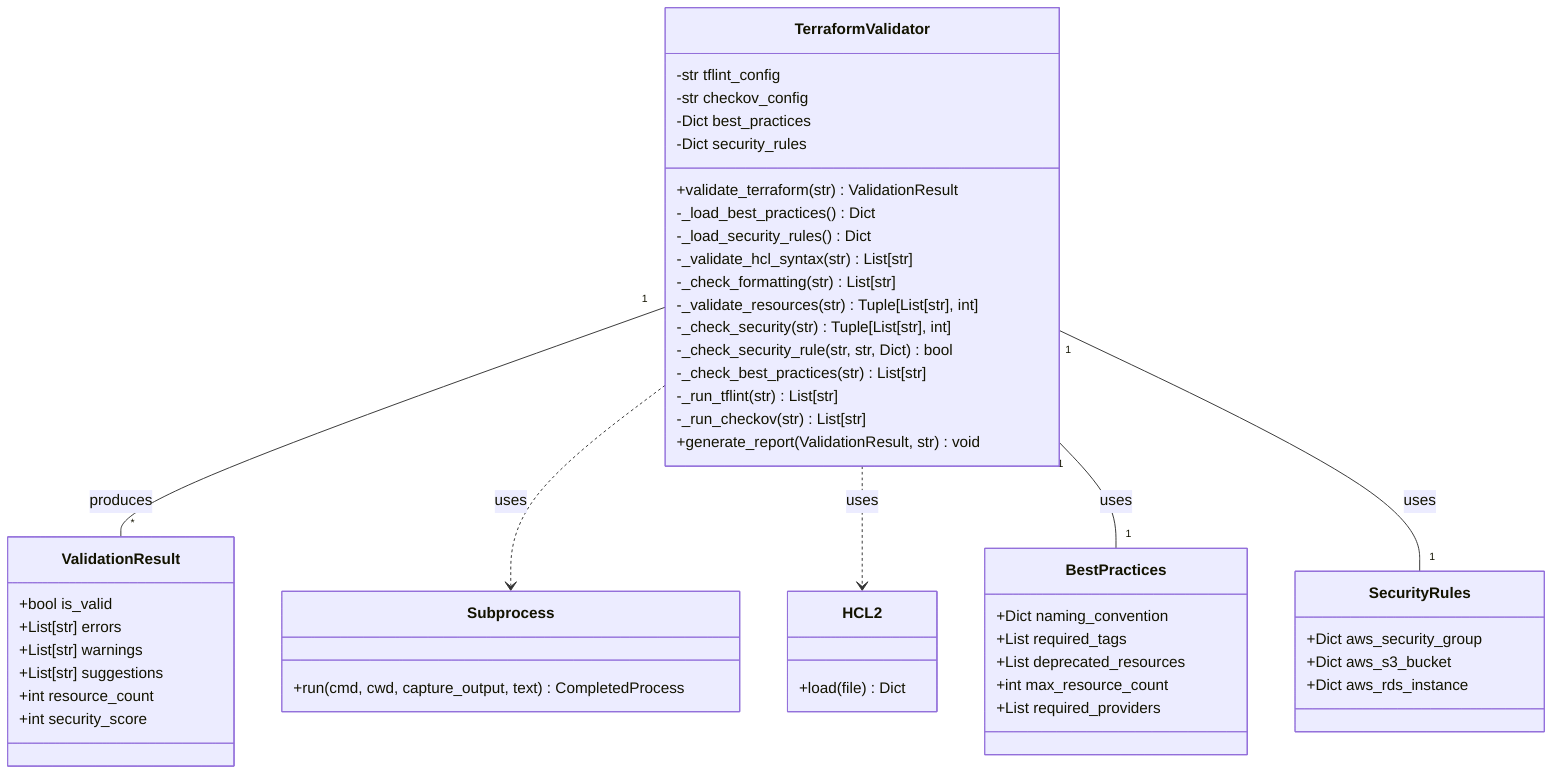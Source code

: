 classDiagram
    class ValidationResult {
        +bool is_valid
        +List[str] errors
        +List[str] warnings
        +List[str] suggestions
        +int resource_count
        +int security_score
    }

    class TerraformValidator {
        -str tflint_config
        -str checkov_config
        -Dict best_practices
        -Dict security_rules
        +validate_terraform(str) ValidationResult
        -_load_best_practices() Dict
        -_load_security_rules() Dict
        -_validate_hcl_syntax(str) List[str]
        -_check_formatting(str) List[str]
        -_validate_resources(str) Tuple[List[str], int]
        -_check_security(str) Tuple[List[str], int]
        -_check_security_rule(str, str, Dict) bool
        -_check_best_practices(str) List[str]
        -_run_tflint(str) List[str]
        -_run_checkov(str) List[str]
        +generate_report(ValidationResult, str) void
    }

    class Subprocess {
        +run(cmd, cwd, capture_output, text) CompletedProcess
    }

    class HCL2 {
        +load(file) Dict
    }

    class BestPractices {
        +Dict naming_convention
        +List required_tags
        +List deprecated_resources
        +int max_resource_count
        +List required_providers
    }

    class SecurityRules {
        +Dict aws_security_group
        +Dict aws_s3_bucket
        +Dict aws_rds_instance
    }

    TerraformValidator "1" -- "*" ValidationResult : produces
    TerraformValidator ..> Subprocess : uses
    TerraformValidator ..> HCL2 : uses
    TerraformValidator "1" -- "1" BestPractices : uses
    TerraformValidator "1" -- "1" SecurityRules : uses